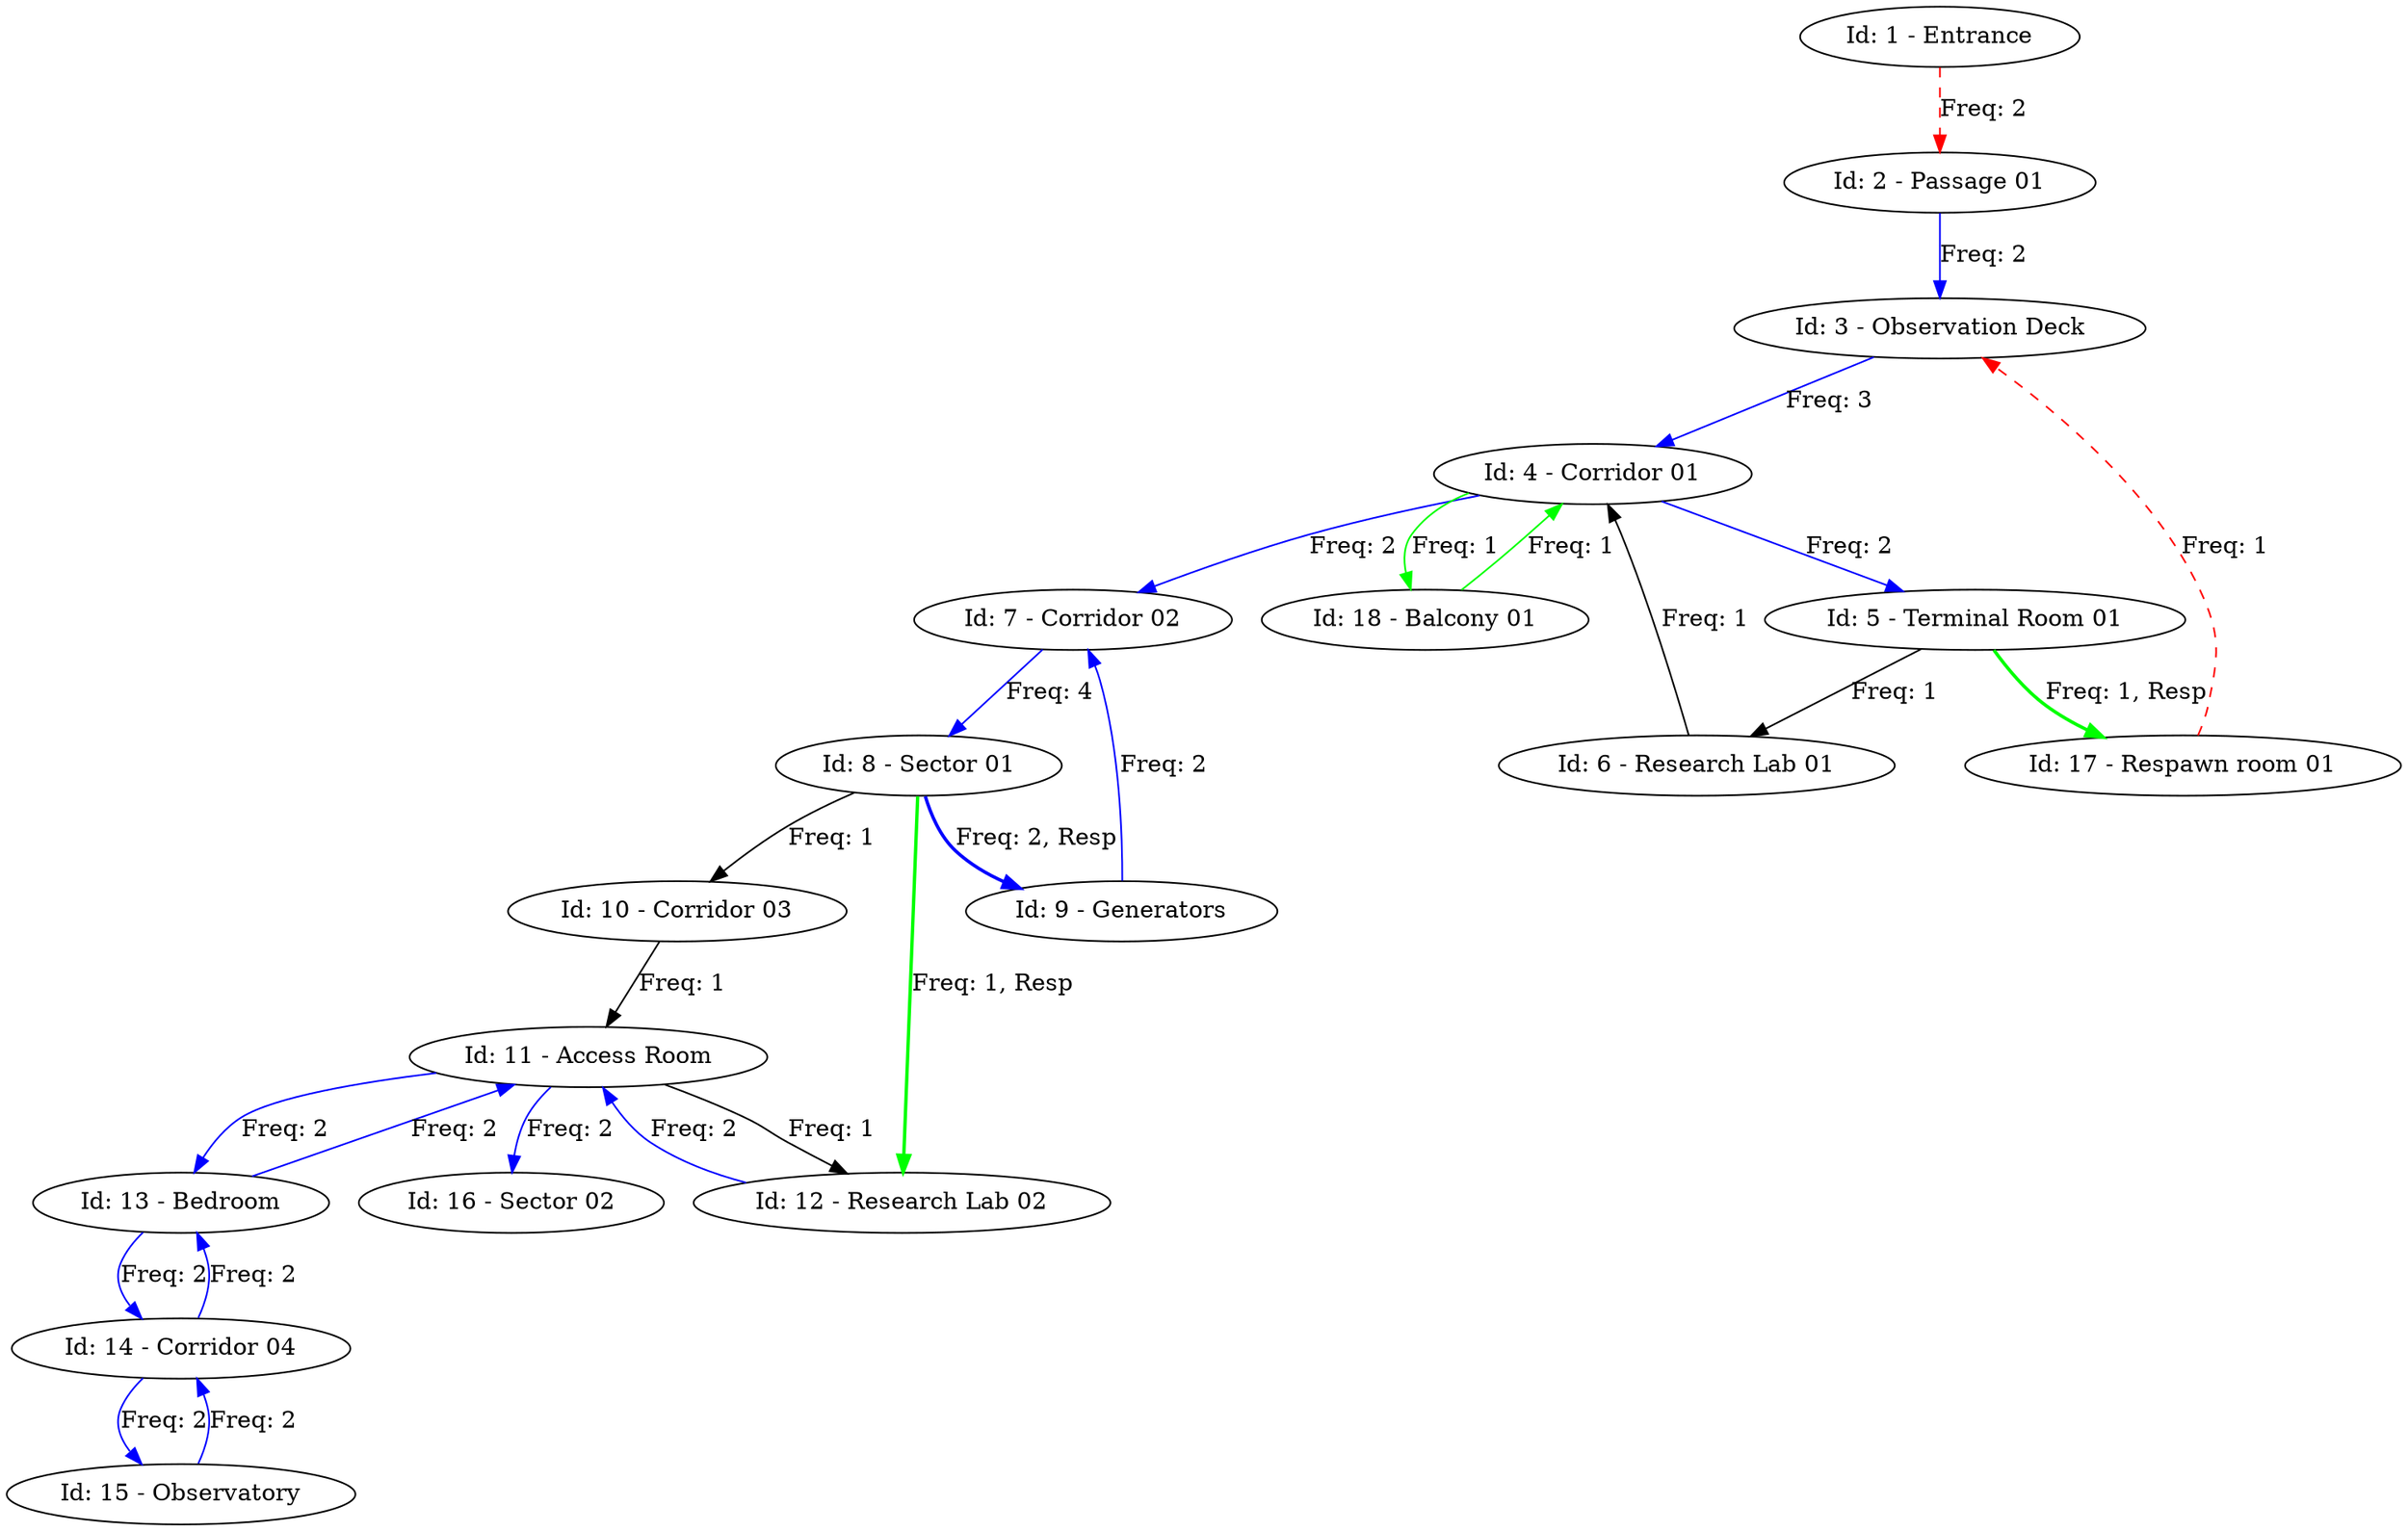 // ['Gats Test 1', 'Gats Test 2']
digraph {
	Entrance [label="Id: 1 - Entrance"]
	"Passage 01" [label="Id: 2 - Passage 01"]
	"Observation Deck" [label="Id: 3 - Observation Deck"]
	"Corridor 01" [label="Id: 4 - Corridor 01"]
	"Terminal Room 01" [label="Id: 5 - Terminal Room 01"]
	"Research Lab 01" [label="Id: 6 - Research Lab 01"]
	"Corridor 02" [label="Id: 7 - Corridor 02"]
	"Sector 01" [label="Id: 8 - Sector 01"]
	Generators [label="Id: 9 - Generators"]
	"Corridor 03" [label="Id: 10 - Corridor 03"]
	"Access Room" [label="Id: 11 - Access Room"]
	"Research Lab 02" [label="Id: 12 - Research Lab 02"]
	Bedroom [label="Id: 13 - Bedroom"]
	"Corridor 04" [label="Id: 14 - Corridor 04"]
	Observatory [label="Id: 15 - Observatory"]
	"Sector 02" [label="Id: 16 - Sector 02"]
	"Respawn room 01" [label="Id: 17 - Respawn room 01"]
	"Balcony 01" [label="Id: 18 - Balcony 01"]
	Entrance -> "Passage 01" [label="Freq: 2" color=red constraint=true style=dashed]
	"Passage 01" -> "Observation Deck" [label="Freq: 2" color=blue constraint=true]
	"Observation Deck" -> "Corridor 01" [label="Freq: 3" color=blue constraint=true]
	"Corridor 01" -> "Terminal Room 01" [label="Freq: 2" color=blue constraint=true]
	"Terminal Room 01" -> "Research Lab 01" [label="Freq: 1" color=black constraint=true]
	"Research Lab 01" -> "Corridor 01" [label="Freq: 1" color=black constraint=true]
	"Corridor 01" -> "Corridor 02" [label="Freq: 2" color=blue constraint=true]
	"Corridor 02" -> "Sector 01" [label="Freq: 4" color=blue constraint=true]
	"Sector 01" -> Generators [label="Freq: 2, Resp" color=blue constraint=true style=bold]
	Generators -> "Corridor 02" [label="Freq: 2" color=blue constraint=true]
	"Sector 01" -> "Corridor 03" [label="Freq: 1" color=black constraint=true]
	"Corridor 03" -> "Access Room" [label="Freq: 1" color=black constraint=true]
	"Access Room" -> "Research Lab 02" [label="Freq: 1" color=black constraint=true]
	"Research Lab 02" -> "Access Room" [label="Freq: 2" color=blue constraint=true]
	"Access Room" -> Bedroom [label="Freq: 2" color=blue constraint=true]
	Bedroom -> "Corridor 04" [label="Freq: 2" color=blue constraint=true]
	"Corridor 04" -> Observatory [label="Freq: 2" color=blue constraint=true]
	Observatory -> "Corridor 04" [label="Freq: 2" color=blue constraint=true]
	"Corridor 04" -> Bedroom [label="Freq: 2" color=blue constraint=true]
	Bedroom -> "Access Room" [label="Freq: 2" color=blue constraint=true]
	"Access Room" -> "Sector 02" [label="Freq: 2" color=blue constraint=true]
	"Terminal Room 01" -> "Respawn room 01" [label="Freq: 1, Resp" color=green constraint=true style=bold]
	"Respawn room 01" -> "Observation Deck" [label="Freq: 1" color=red constraint=true style=dashed]
	"Corridor 01" -> "Balcony 01" [label="Freq: 1" color=green constraint=true]
	"Balcony 01" -> "Corridor 01" [label="Freq: 1" color=green constraint=true]
	"Sector 01" -> "Research Lab 02" [label="Freq: 1, Resp" color=green constraint=true style=bold]
}
